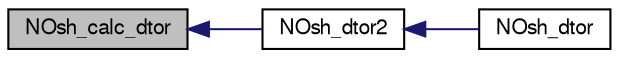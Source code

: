digraph "NOsh_calc_dtor"
{
  edge [fontname="FreeSans",fontsize="10",labelfontname="FreeSans",labelfontsize="10"];
  node [fontname="FreeSans",fontsize="10",shape=record];
  rankdir="LR";
  Node1 [label="NOsh_calc_dtor",height=0.2,width=0.4,color="black", fillcolor="grey75", style="filled" fontcolor="black"];
  Node1 -> Node2 [dir="back",color="midnightblue",fontsize="10",style="solid",fontname="FreeSans"];
  Node2 [label="NOsh_dtor2",height=0.2,width=0.4,color="black", fillcolor="white", style="filled",URL="$group___n_osh.html#ga2a9555284e2ffc858eac526ee7596503",tooltip="FORTRAN stub for object destructor."];
  Node2 -> Node3 [dir="back",color="midnightblue",fontsize="10",style="solid",fontname="FreeSans"];
  Node3 [label="NOsh_dtor",height=0.2,width=0.4,color="black", fillcolor="white", style="filled",URL="$group___n_osh.html#ga12a3a81c4f0f00ab0b6efe913f4d31df",tooltip="Object destructor."];
}
